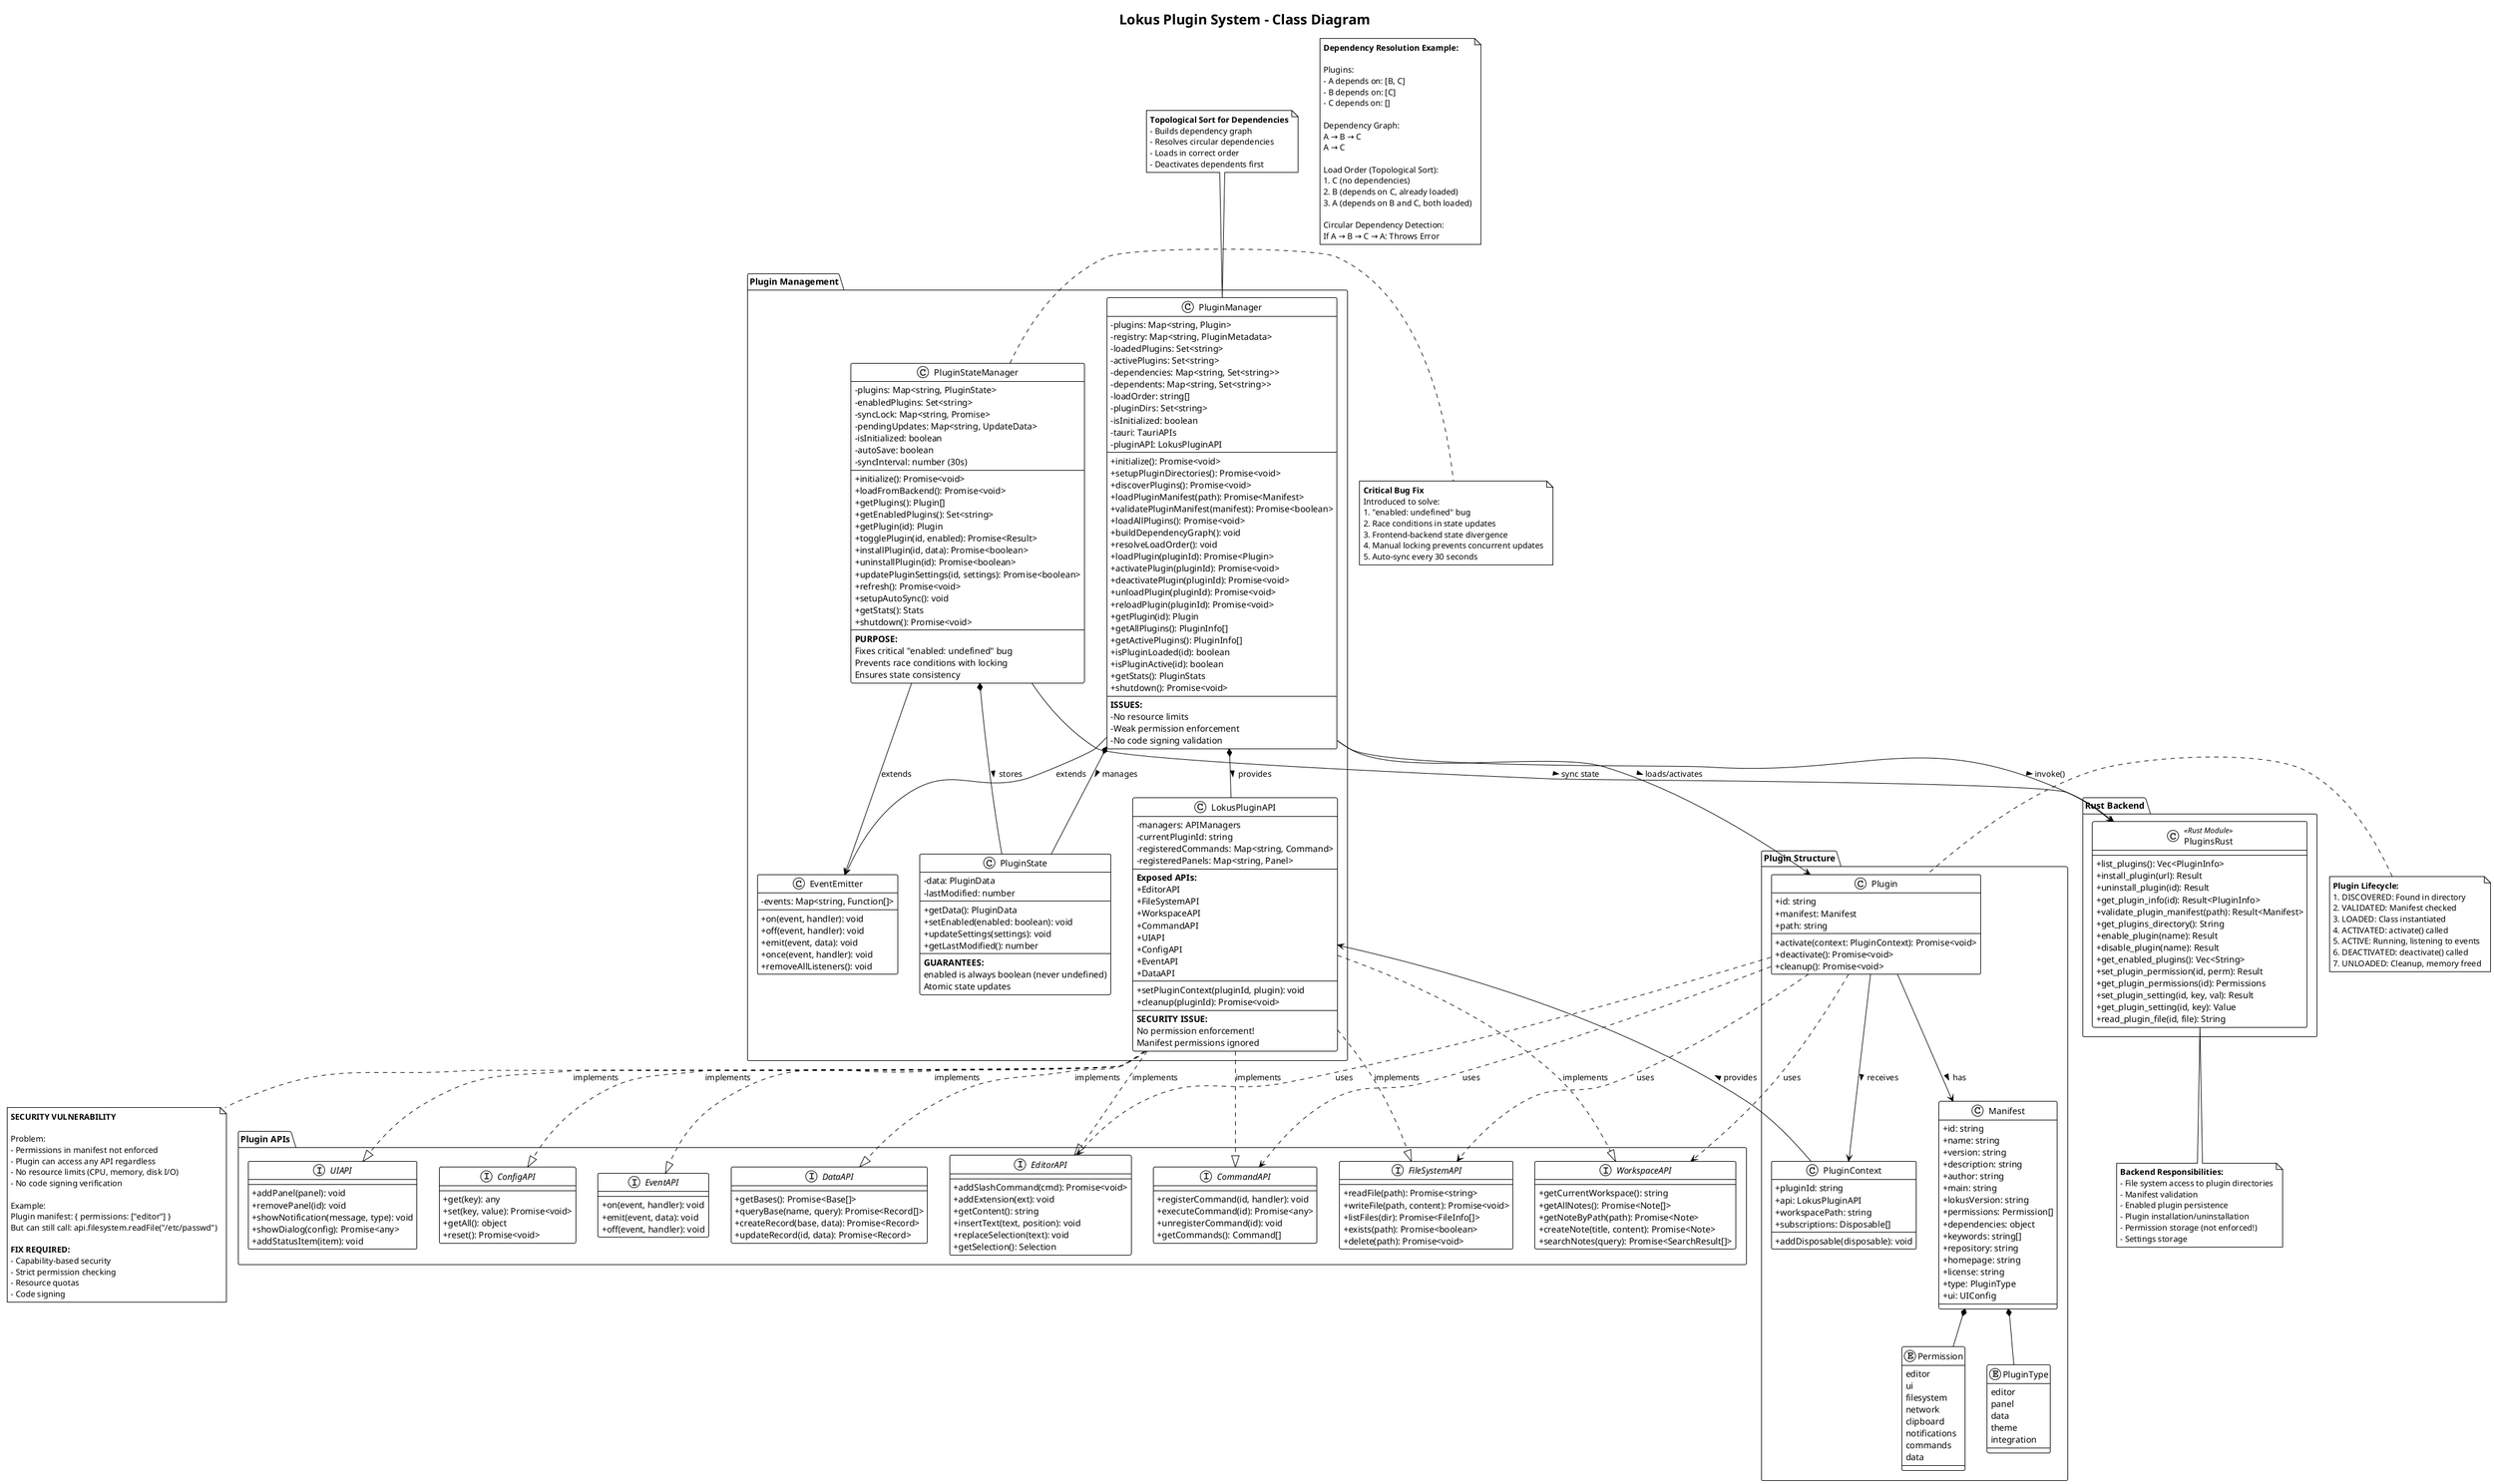 @startuml Plugin System - Class Diagram
!theme plain
skinparam classAttributeIconSize 0

title Lokus Plugin System - Class Diagram

package "Plugin Management" {
    class PluginManager {
        - plugins: Map<string, Plugin>
        - registry: Map<string, PluginMetadata>
        - loadedPlugins: Set<string>
        - activePlugins: Set<string>
        - dependencies: Map<string, Set<string>>
        - dependents: Map<string, Set<string>>
        - loadOrder: string[]
        - pluginDirs: Set<string>
        - isInitialized: boolean
        - tauri: TauriAPIs
        - pluginAPI: LokusPluginAPI
        --
        + initialize(): Promise<void>
        + setupPluginDirectories(): Promise<void>
        + discoverPlugins(): Promise<void>
        + loadPluginManifest(path): Promise<Manifest>
        + validatePluginManifest(manifest): Promise<boolean>
        + loadAllPlugins(): Promise<void>
        + buildDependencyGraph(): void
        + resolveLoadOrder(): void
        + loadPlugin(pluginId): Promise<Plugin>
        + activatePlugin(pluginId): Promise<void>
        + deactivatePlugin(pluginId): Promise<void>
        + unloadPlugin(pluginId): Promise<void>
        + reloadPlugin(pluginId): Promise<void>
        + getPlugin(id): Plugin
        + getAllPlugins(): PluginInfo[]
        + getActivePlugins(): PluginInfo[]
        + isPluginLoaded(id): boolean
        + isPluginActive(id): boolean
        + getStats(): PluginStats
        + shutdown(): Promise<void>
        --
        **ISSUES:**
        - No resource limits
        - Weak permission enforcement
        - No code signing validation
    }

    class PluginStateManager {
        - plugins: Map<string, PluginState>
        - enabledPlugins: Set<string>
        - syncLock: Map<string, Promise>
        - pendingUpdates: Map<string, UpdateData>
        - isInitialized: boolean
        - autoSave: boolean
        - syncInterval: number (30s)
        --
        + initialize(): Promise<void>
        + loadFromBackend(): Promise<void>
        + getPlugins(): Plugin[]
        + getEnabledPlugins(): Set<string>
        + getPlugin(id): Plugin
        + togglePlugin(id, enabled): Promise<Result>
        + installPlugin(id, data): Promise<boolean>
        + uninstallPlugin(id): Promise<boolean>
        + updatePluginSettings(id, settings): Promise<boolean>
        + refresh(): Promise<void>
        + setupAutoSync(): void
        + getStats(): Stats
        + shutdown(): Promise<void>
        --
        **PURPOSE:**
        Fixes critical "enabled: undefined" bug
        Prevents race conditions with locking
        Ensures state consistency
    }

    class PluginState {
        - data: PluginData
        - lastModified: number
        --
        + getData(): PluginData
        + setEnabled(enabled: boolean): void
        + updateSettings(settings): void
        + getLastModified(): number
        --
        **GUARANTEES:**
        enabled is always boolean (never undefined)
        Atomic state updates
    }

    class LokusPluginAPI {
        - managers: APIManagers
        - currentPluginId: string
        - registeredCommands: Map<string, Command>
        - registeredPanels: Map<string, Panel>
        --
        **Exposed APIs:**
        + EditorAPI
        + FileSystemAPI
        + WorkspaceAPI
        + CommandAPI
        + UIAPI
        + ConfigAPI
        + EventAPI
        + DataAPI
        --
        + setPluginContext(pluginId, plugin): void
        + cleanup(pluginId): Promise<void>
        --
        **SECURITY ISSUE:**
        No permission enforcement!
        Manifest permissions ignored
    }

    class EventEmitter {
        - events: Map<string, Function[]>
        --
        + on(event, handler): void
        + off(event, handler): void
        + emit(event, data): void
        + once(event, handler): void
        + removeAllListeners(): void
    }
}

package "Plugin APIs" {
    interface EditorAPI {
        + addSlashCommand(cmd): Promise<void>
        + addExtension(ext): void
        + getContent(): string
        + insertText(text, position): void
        + replaceSelection(text): void
        + getSelection(): Selection
    }

    interface FileSystemAPI {
        + readFile(path): Promise<string>
        + writeFile(path, content): Promise<void>
        + listFiles(dir): Promise<FileInfo[]>
        + exists(path): Promise<boolean>
        + delete(path): Promise<void>
    }

    interface WorkspaceAPI {
        + getCurrentWorkspace(): string
        + getAllNotes(): Promise<Note[]>
        + getNoteByPath(path): Promise<Note>
        + createNote(title, content): Promise<Note>
        + searchNotes(query): Promise<SearchResult[]>
    }

    interface CommandAPI {
        + registerCommand(id, handler): void
        + executeCommand(id): Promise<any>
        + unregisterCommand(id): void
        + getCommands(): Command[]
    }

    interface UIAPI {
        + addPanel(panel): void
        + removePanel(id): void
        + showNotification(message, type): void
        + showDialog(config): Promise<any>
        + addStatusItem(item): void
    }

    interface ConfigAPI {
        + get(key): any
        + set(key, value): Promise<void>
        + getAll(): object
        + reset(): Promise<void>
    }

    interface EventAPI {
        + on(event, handler): void
        + emit(event, data): void
        + off(event, handler): void
    }

    interface DataAPI {
        + getBases(): Promise<Base[]>
        + queryBase(name, query): Promise<Record[]>
        + createRecord(base, data): Promise<Record>
        + updateRecord(id, data): Promise<Record>
    }
}

package "Plugin Structure" {
    class Plugin {
        + id: string
        + manifest: Manifest
        + path: string
        --
        + activate(context: PluginContext): Promise<void>
        + deactivate(): Promise<void>
        + cleanup(): Promise<void>
    }

    class Manifest {
        + id: string
        + name: string
        + version: string
        + description: string
        + author: string
        + main: string
        + lokusVersion: string
        + permissions: Permission[]
        + dependencies: object
        + keywords: string[]
        + repository: string
        + homepage: string
        + license: string
        + type: PluginType
        + ui: UIConfig
    }

    enum Permission {
        editor
        ui
        filesystem
        network
        clipboard
        notifications
        commands
        data
    }

    enum PluginType {
        editor
        panel
        data
        theme
        integration
    }

    class PluginContext {
        + pluginId: string
        + api: LokusPluginAPI
        + workspacePath: string
        + subscriptions: Disposable[]
        --
        + addDisposable(disposable): void
    }
}

package "Rust Backend" {
    class PluginsRust <<Rust Module>> {
        --
        + list_plugins(): Vec<PluginInfo>
        + install_plugin(url): Result
        + uninstall_plugin(id): Result
        + get_plugin_info(id): Result<PluginInfo>
        + validate_plugin_manifest(path): Result<Manifest>
        + get_plugins_directory(): String
        + enable_plugin(name): Result
        + disable_plugin(name): Result
        + get_enabled_plugins(): Vec<String>
        + set_plugin_permission(id, perm): Result
        + get_plugin_permissions(id): Permissions
        + set_plugin_setting(id, key, val): Result
        + get_plugin_setting(id, key): Value
        + read_plugin_file(id, file): String
    }
}

' ===== RELATIONSHIPS =====

PluginManager *-- PluginState : manages >
PluginManager *-- LokusPluginAPI : provides >
PluginManager --> EventEmitter : extends
PluginStateManager *-- PluginState : stores >
PluginStateManager --> EventEmitter : extends

PluginManager --> PluginsRust : invoke() >
PluginStateManager --> PluginsRust : sync state >

Plugin --> Manifest : has >
Plugin --> PluginContext : receives >
PluginContext --> LokusPluginAPI : provides >

LokusPluginAPI ..|> EditorAPI : implements
LokusPluginAPI ..|> FileSystemAPI : implements
LokusPluginAPI ..|> WorkspaceAPI : implements
LokusPluginAPI ..|> CommandAPI : implements
LokusPluginAPI ..|> UIAPI : implements
LokusPluginAPI ..|> ConfigAPI : implements
LokusPluginAPI ..|> EventAPI : implements
LokusPluginAPI ..|> DataAPI : implements

Manifest *-- Permission
Manifest *-- PluginType

' Plugin lifecycle
PluginManager --> Plugin : loads/activates >
Plugin ..> EditorAPI : uses
Plugin ..> FileSystemAPI : uses
Plugin ..> WorkspaceAPI : uses
Plugin ..> CommandAPI : uses

note top of PluginManager
  **Topological Sort for Dependencies**
  - Builds dependency graph
  - Resolves circular dependencies
  - Loads in correct order
  - Deactivates dependents first
end note

note right of PluginStateManager
  **Critical Bug Fix**
  Introduced to solve:
  1. "enabled: undefined" bug
  2. Race conditions in state updates
  3. Frontend-backend state divergence
  4. Manual locking prevents concurrent updates
  5. Auto-sync every 30 seconds
end note

note bottom of LokusPluginAPI
  **SECURITY VULNERABILITY**

  Problem:
  - Permissions in manifest not enforced
  - Plugin can access any API regardless
  - No resource limits (CPU, memory, disk I/O)
  - No code signing verification

  Example:
  Plugin manifest: { permissions: ["editor"] }
  But can still call: api.filesystem.readFile("/etc/passwd")

  **FIX REQUIRED:**
  - Capability-based security
  - Strict permission checking
  - Resource quotas
  - Code signing
end note

note bottom of PluginsRust
  **Backend Responsibilities:**
  - File system access to plugin directories
  - Manifest validation
  - Enabled plugin persistence
  - Plugin installation/uninstallation
  - Permission storage (not enforced!)
  - Settings storage
end note

note left of Plugin
  **Plugin Lifecycle:**
  1. DISCOVERED: Found in directory
  2. VALIDATED: Manifest checked
  3. LOADED: Class instantiated
  4. ACTIVATED: activate() called
  5. ACTIVE: Running, listening to events
  6. DEACTIVATED: deactivate() called
  7. UNLOADED: Cleanup, memory freed
end note

note as N1
  **Dependency Resolution Example:**

  Plugins:
  - A depends on: [B, C]
  - B depends on: [C]
  - C depends on: []

  Dependency Graph:
  A → B → C
  A → C

  Load Order (Topological Sort):
  1. C (no dependencies)
  2. B (depends on C, already loaded)
  3. A (depends on B and C, both loaded)

  Circular Dependency Detection:
  If A → B → C → A: Throws Error
end note

@enduml
